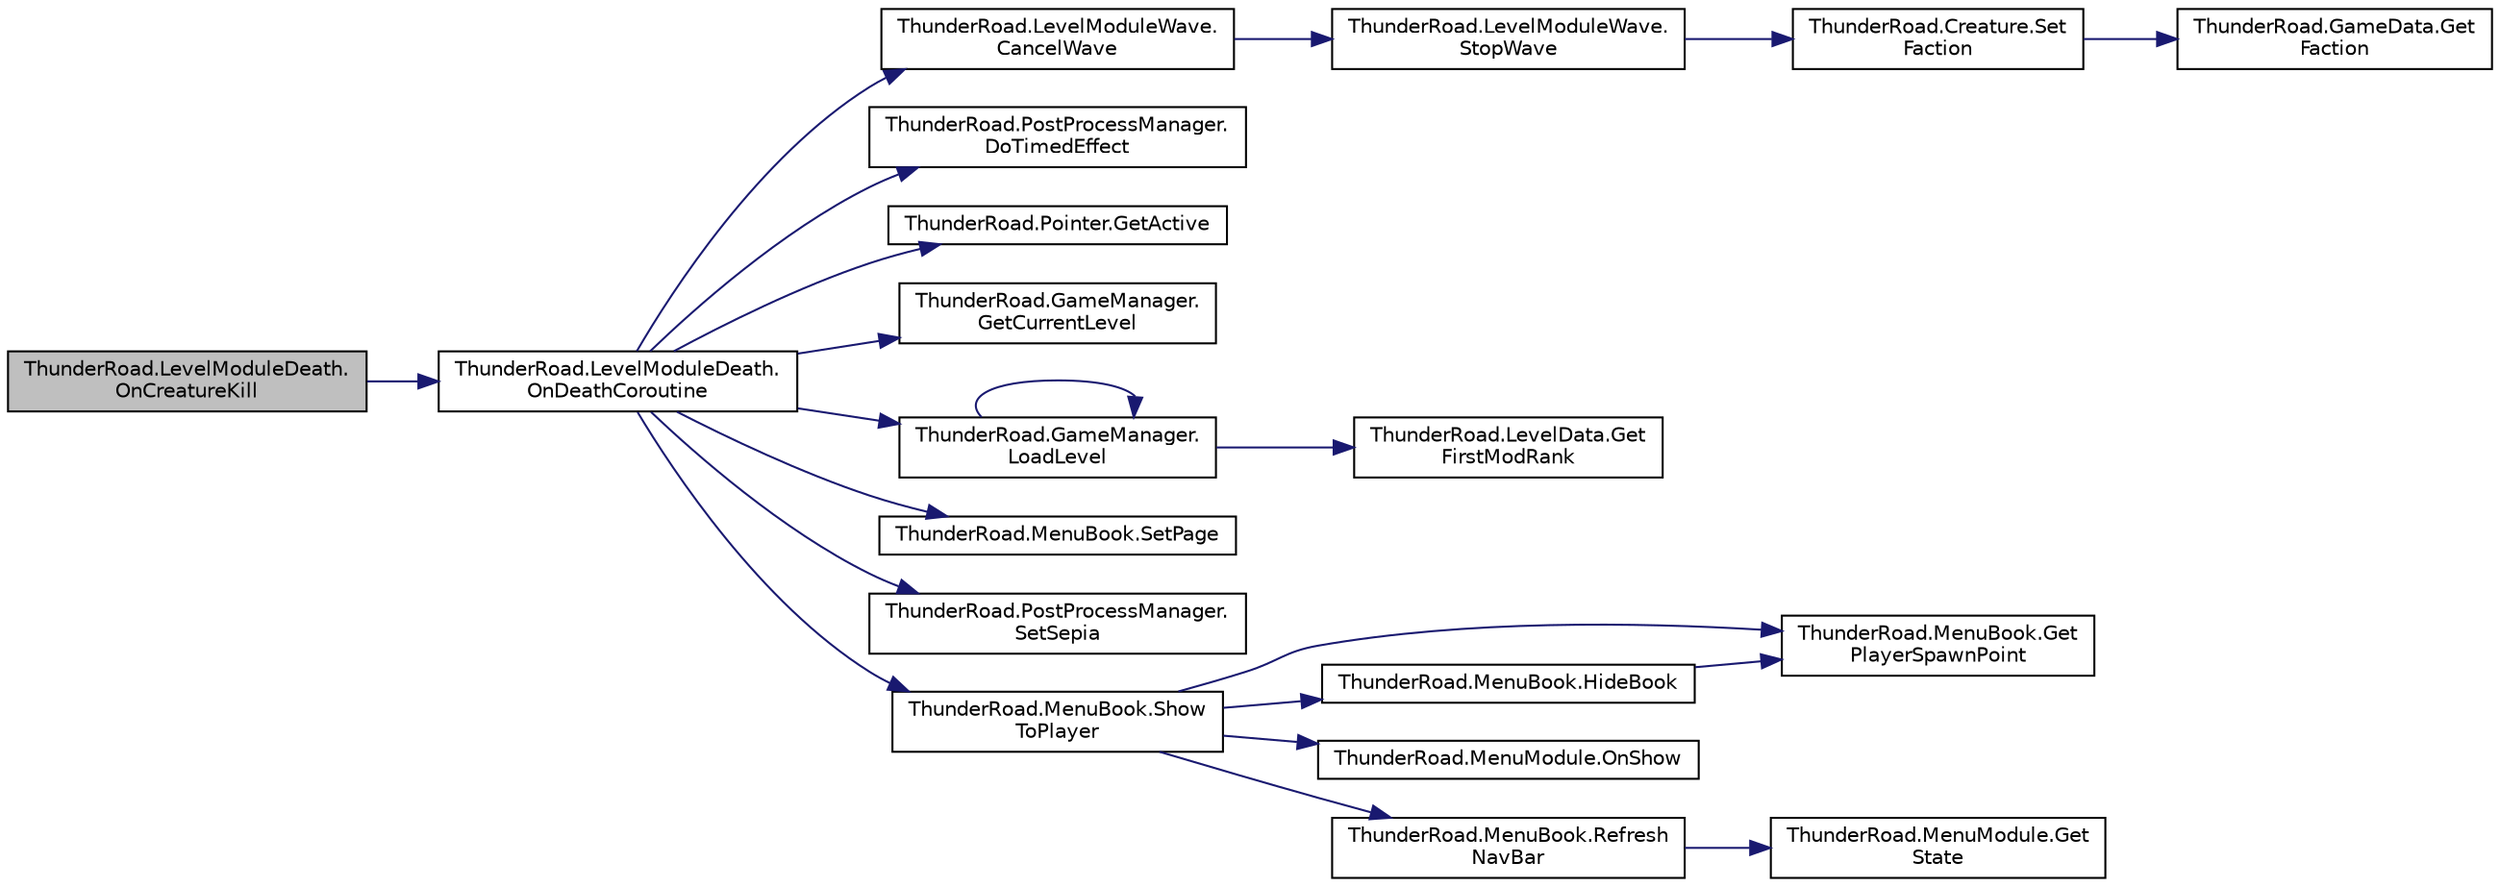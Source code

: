 digraph "ThunderRoad.LevelModuleDeath.OnCreatureKill"
{
 // LATEX_PDF_SIZE
  edge [fontname="Helvetica",fontsize="10",labelfontname="Helvetica",labelfontsize="10"];
  node [fontname="Helvetica",fontsize="10",shape=record];
  rankdir="LR";
  Node1 [label="ThunderRoad.LevelModuleDeath.\lOnCreatureKill",height=0.2,width=0.4,color="black", fillcolor="grey75", style="filled", fontcolor="black",tooltip="Called when [creature kill]."];
  Node1 -> Node2 [color="midnightblue",fontsize="10",style="solid",fontname="Helvetica"];
  Node2 [label="ThunderRoad.LevelModuleDeath.\lOnDeathCoroutine",height=0.2,width=0.4,color="black", fillcolor="white", style="filled",URL="$class_thunder_road_1_1_level_module_death.html#aa3bbea1cd0175d24bb7ce2828bb68e80",tooltip="Called when [death coroutine]."];
  Node2 -> Node3 [color="midnightblue",fontsize="10",style="solid",fontname="Helvetica"];
  Node3 [label="ThunderRoad.LevelModuleWave.\lCancelWave",height=0.2,width=0.4,color="black", fillcolor="white", style="filled",URL="$class_thunder_road_1_1_level_module_wave.html#ade4f9ae092a66088e269e0c172f1c393",tooltip="Cancels the wave."];
  Node3 -> Node4 [color="midnightblue",fontsize="10",style="solid",fontname="Helvetica"];
  Node4 [label="ThunderRoad.LevelModuleWave.\lStopWave",height=0.2,width=0.4,color="black", fillcolor="white", style="filled",URL="$class_thunder_road_1_1_level_module_wave.html#ab47499ee3ad91b4e85d8ff4cf19a12a6",tooltip="Stops the wave."];
  Node4 -> Node5 [color="midnightblue",fontsize="10",style="solid",fontname="Helvetica"];
  Node5 [label="ThunderRoad.Creature.Set\lFaction",height=0.2,width=0.4,color="black", fillcolor="white", style="filled",URL="$class_thunder_road_1_1_creature.html#a469a61f44346845588b7f876dae59e2d",tooltip="Sets the faction."];
  Node5 -> Node6 [color="midnightblue",fontsize="10",style="solid",fontname="Helvetica"];
  Node6 [label="ThunderRoad.GameData.Get\lFaction",height=0.2,width=0.4,color="black", fillcolor="white", style="filled",URL="$class_thunder_road_1_1_game_data.html#aefd7717cf6e1b40d17e4bbcd50d3d4fa",tooltip="Gets the faction."];
  Node2 -> Node7 [color="midnightblue",fontsize="10",style="solid",fontname="Helvetica"];
  Node7 [label="ThunderRoad.PostProcessManager.\lDoTimedEffect",height=0.2,width=0.4,color="black", fillcolor="white", style="filled",URL="$class_thunder_road_1_1_post_process_manager.html#a1a8bd0684ccf2ef41e3e8be165fbfd7f",tooltip="Does the timed effect."];
  Node2 -> Node8 [color="midnightblue",fontsize="10",style="solid",fontname="Helvetica"];
  Node8 [label="ThunderRoad.Pointer.GetActive",height=0.2,width=0.4,color="black", fillcolor="white", style="filled",URL="$class_thunder_road_1_1_pointer.html#a5a53face2f6617f61b01ca3aec6563ba",tooltip="Gets the active."];
  Node2 -> Node9 [color="midnightblue",fontsize="10",style="solid",fontname="Helvetica"];
  Node9 [label="ThunderRoad.GameManager.\lGetCurrentLevel",height=0.2,width=0.4,color="black", fillcolor="white", style="filled",URL="$class_thunder_road_1_1_game_manager.html#a5c90d4b6a9a71b4dedf872967a1b6bb3",tooltip="Gets the current level."];
  Node2 -> Node10 [color="midnightblue",fontsize="10",style="solid",fontname="Helvetica"];
  Node10 [label="ThunderRoad.GameManager.\lLoadLevel",height=0.2,width=0.4,color="black", fillcolor="white", style="filled",URL="$class_thunder_road_1_1_game_manager.html#a7150f33e5eec4df36b3a4601d2cb007c",tooltip="Loads the level."];
  Node10 -> Node11 [color="midnightblue",fontsize="10",style="solid",fontname="Helvetica"];
  Node11 [label="ThunderRoad.LevelData.Get\lFirstModRank",height=0.2,width=0.4,color="black", fillcolor="white", style="filled",URL="$class_thunder_road_1_1_level_data.html#abec0b8b3f925340b5ff79719974178e7",tooltip="Gets the first mod rank."];
  Node10 -> Node10 [color="midnightblue",fontsize="10",style="solid",fontname="Helvetica"];
  Node2 -> Node12 [color="midnightblue",fontsize="10",style="solid",fontname="Helvetica"];
  Node12 [label="ThunderRoad.MenuBook.SetPage",height=0.2,width=0.4,color="black", fillcolor="white", style="filled",URL="$class_thunder_road_1_1_menu_book.html#a8539600a8431a5ce964c4bb115a13d26",tooltip=" "];
  Node2 -> Node13 [color="midnightblue",fontsize="10",style="solid",fontname="Helvetica"];
  Node13 [label="ThunderRoad.PostProcessManager.\lSetSepia",height=0.2,width=0.4,color="black", fillcolor="white", style="filled",URL="$class_thunder_road_1_1_post_process_manager.html#a96055bcc4cb2acf47e030b17df8fa265",tooltip="Sets the sepia."];
  Node2 -> Node14 [color="midnightblue",fontsize="10",style="solid",fontname="Helvetica"];
  Node14 [label="ThunderRoad.MenuBook.Show\lToPlayer",height=0.2,width=0.4,color="black", fillcolor="white", style="filled",URL="$class_thunder_road_1_1_menu_book.html#aa4ae3cf651672fb02ac4e469ccab670d",tooltip=" "];
  Node14 -> Node15 [color="midnightblue",fontsize="10",style="solid",fontname="Helvetica"];
  Node15 [label="ThunderRoad.MenuBook.Get\lPlayerSpawnPoint",height=0.2,width=0.4,color="black", fillcolor="white", style="filled",URL="$class_thunder_road_1_1_menu_book.html#a7e1bbd1ab63d655117f649ce59cd1101",tooltip=" "];
  Node14 -> Node16 [color="midnightblue",fontsize="10",style="solid",fontname="Helvetica"];
  Node16 [label="ThunderRoad.MenuBook.HideBook",height=0.2,width=0.4,color="black", fillcolor="white", style="filled",URL="$class_thunder_road_1_1_menu_book.html#a5575e0f6c089b91a02a784b4b6a7c100",tooltip=" "];
  Node16 -> Node15 [color="midnightblue",fontsize="10",style="solid",fontname="Helvetica"];
  Node14 -> Node17 [color="midnightblue",fontsize="10",style="solid",fontname="Helvetica"];
  Node17 [label="ThunderRoad.MenuModule.OnShow",height=0.2,width=0.4,color="black", fillcolor="white", style="filled",URL="$class_thunder_road_1_1_menu_module.html#a7f682303b5f3988c7a1165eec3148cc3",tooltip="Called when [show]."];
  Node14 -> Node18 [color="midnightblue",fontsize="10",style="solid",fontname="Helvetica"];
  Node18 [label="ThunderRoad.MenuBook.Refresh\lNavBar",height=0.2,width=0.4,color="black", fillcolor="white", style="filled",URL="$class_thunder_road_1_1_menu_book.html#ad9f5133215e7cdabeb4c99fccd591df8",tooltip="Refreshes the nav bar."];
  Node18 -> Node19 [color="midnightblue",fontsize="10",style="solid",fontname="Helvetica"];
  Node19 [label="ThunderRoad.MenuModule.Get\lState",height=0.2,width=0.4,color="black", fillcolor="white", style="filled",URL="$class_thunder_road_1_1_menu_module.html#a30562c216f66556ab73ad148048e3e54",tooltip="Gets the state."];
}
